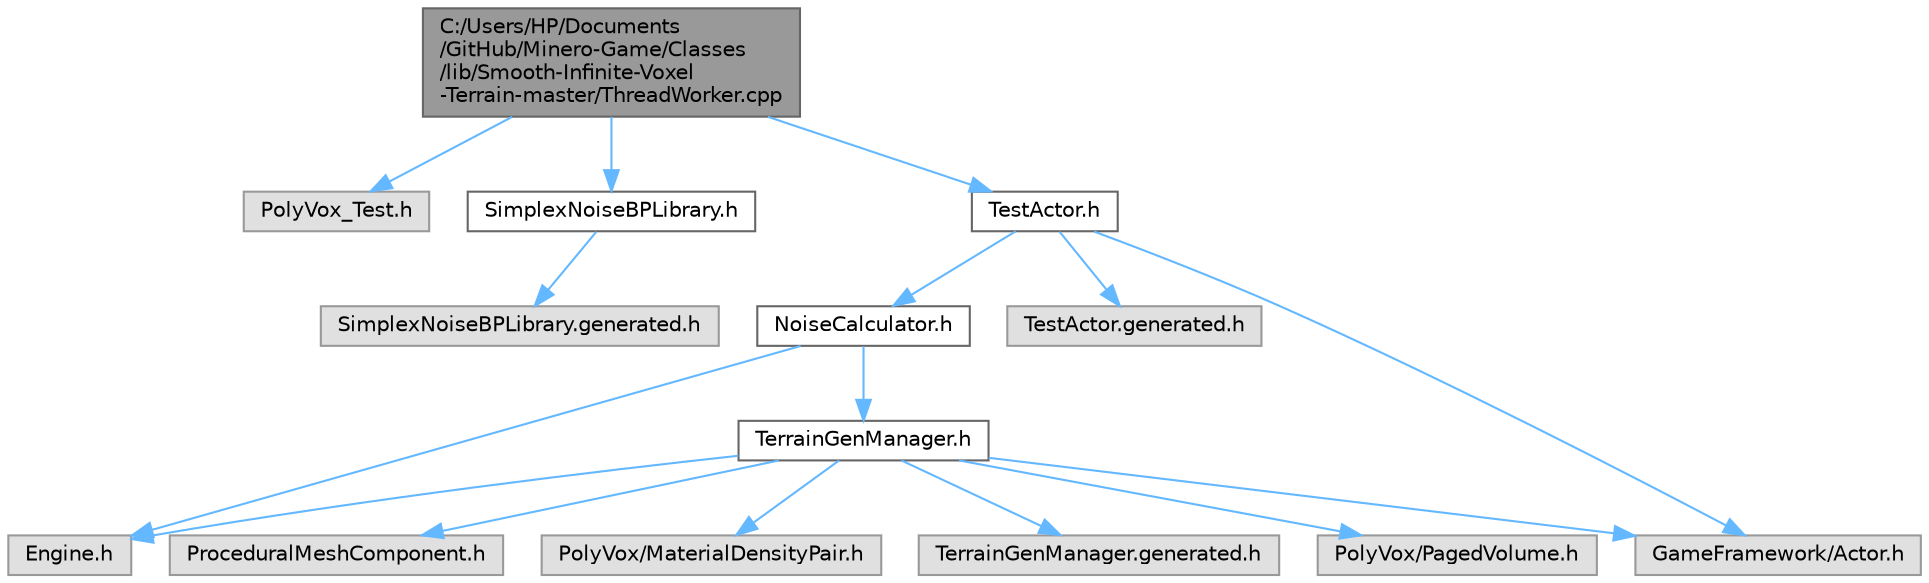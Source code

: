 digraph "C:/Users/HP/Documents/GitHub/Minero-Game/Classes/lib/Smooth-Infinite-Voxel-Terrain-master/ThreadWorker.cpp"
{
 // LATEX_PDF_SIZE
  bgcolor="transparent";
  edge [fontname=Helvetica,fontsize=10,labelfontname=Helvetica,labelfontsize=10];
  node [fontname=Helvetica,fontsize=10,shape=box,height=0.2,width=0.4];
  Node1 [id="Node000001",label="C:/Users/HP/Documents\l/GitHub/Minero-Game/Classes\l/lib/Smooth-Infinite-Voxel\l-Terrain-master/ThreadWorker.cpp",height=0.2,width=0.4,color="gray40", fillcolor="grey60", style="filled", fontcolor="black",tooltip=" "];
  Node1 -> Node2 [id="edge31_Node000001_Node000002",color="steelblue1",style="solid",tooltip=" "];
  Node2 [id="Node000002",label="PolyVox_Test.h",height=0.2,width=0.4,color="grey60", fillcolor="#E0E0E0", style="filled",tooltip=" "];
  Node1 -> Node3 [id="edge32_Node000001_Node000003",color="steelblue1",style="solid",tooltip=" "];
  Node3 [id="Node000003",label="SimplexNoiseBPLibrary.h",height=0.2,width=0.4,color="grey40", fillcolor="white", style="filled",URL="$_classes_2lib_2_smooth-_infinite-_voxel-_terrain-master_2_simplex_noise_b_p_library_8h.html",tooltip=" "];
  Node3 -> Node4 [id="edge33_Node000003_Node000004",color="steelblue1",style="solid",tooltip=" "];
  Node4 [id="Node000004",label="SimplexNoiseBPLibrary.generated.h",height=0.2,width=0.4,color="grey60", fillcolor="#E0E0E0", style="filled",tooltip=" "];
  Node1 -> Node5 [id="edge34_Node000001_Node000005",color="steelblue1",style="solid",tooltip=" "];
  Node5 [id="Node000005",label="TestActor.h",height=0.2,width=0.4,color="grey40", fillcolor="white", style="filled",URL="$_classes_2lib_2_smooth-_infinite-_voxel-_terrain-master_2_test_actor_8h.html",tooltip=" "];
  Node5 -> Node6 [id="edge35_Node000005_Node000006",color="steelblue1",style="solid",tooltip=" "];
  Node6 [id="Node000006",label="GameFramework/Actor.h",height=0.2,width=0.4,color="grey60", fillcolor="#E0E0E0", style="filled",tooltip=" "];
  Node5 -> Node7 [id="edge36_Node000005_Node000007",color="steelblue1",style="solid",tooltip=" "];
  Node7 [id="Node000007",label="NoiseCalculator.h",height=0.2,width=0.4,color="grey40", fillcolor="white", style="filled",URL="$_classes_2lib_2_smooth-_infinite-_voxel-_terrain-master_2_noise_calculator_8h.html",tooltip=" "];
  Node7 -> Node8 [id="edge37_Node000007_Node000008",color="steelblue1",style="solid",tooltip=" "];
  Node8 [id="Node000008",label="Engine.h",height=0.2,width=0.4,color="grey60", fillcolor="#E0E0E0", style="filled",tooltip=" "];
  Node7 -> Node9 [id="edge38_Node000007_Node000009",color="steelblue1",style="solid",tooltip=" "];
  Node9 [id="Node000009",label="TerrainGenManager.h",height=0.2,width=0.4,color="grey40", fillcolor="white", style="filled",URL="$_classes_2lib_2_smooth-_infinite-_voxel-_terrain-master_2_terrain_gen_manager_8h.html",tooltip=" "];
  Node9 -> Node6 [id="edge39_Node000009_Node000006",color="steelblue1",style="solid",tooltip=" "];
  Node9 -> Node10 [id="edge40_Node000009_Node000010",color="steelblue1",style="solid",tooltip=" "];
  Node10 [id="Node000010",label="PolyVox/PagedVolume.h",height=0.2,width=0.4,color="grey60", fillcolor="#E0E0E0", style="filled",tooltip=" "];
  Node9 -> Node8 [id="edge41_Node000009_Node000008",color="steelblue1",style="solid",tooltip=" "];
  Node9 -> Node11 [id="edge42_Node000009_Node000011",color="steelblue1",style="solid",tooltip=" "];
  Node11 [id="Node000011",label="ProceduralMeshComponent.h",height=0.2,width=0.4,color="grey60", fillcolor="#E0E0E0", style="filled",tooltip=" "];
  Node9 -> Node12 [id="edge43_Node000009_Node000012",color="steelblue1",style="solid",tooltip=" "];
  Node12 [id="Node000012",label="PolyVox/MaterialDensityPair.h",height=0.2,width=0.4,color="grey60", fillcolor="#E0E0E0", style="filled",tooltip=" "];
  Node9 -> Node13 [id="edge44_Node000009_Node000013",color="steelblue1",style="solid",tooltip=" "];
  Node13 [id="Node000013",label="TerrainGenManager.generated.h",height=0.2,width=0.4,color="grey60", fillcolor="#E0E0E0", style="filled",tooltip=" "];
  Node5 -> Node14 [id="edge45_Node000005_Node000014",color="steelblue1",style="solid",tooltip=" "];
  Node14 [id="Node000014",label="TestActor.generated.h",height=0.2,width=0.4,color="grey60", fillcolor="#E0E0E0", style="filled",tooltip=" "];
}
